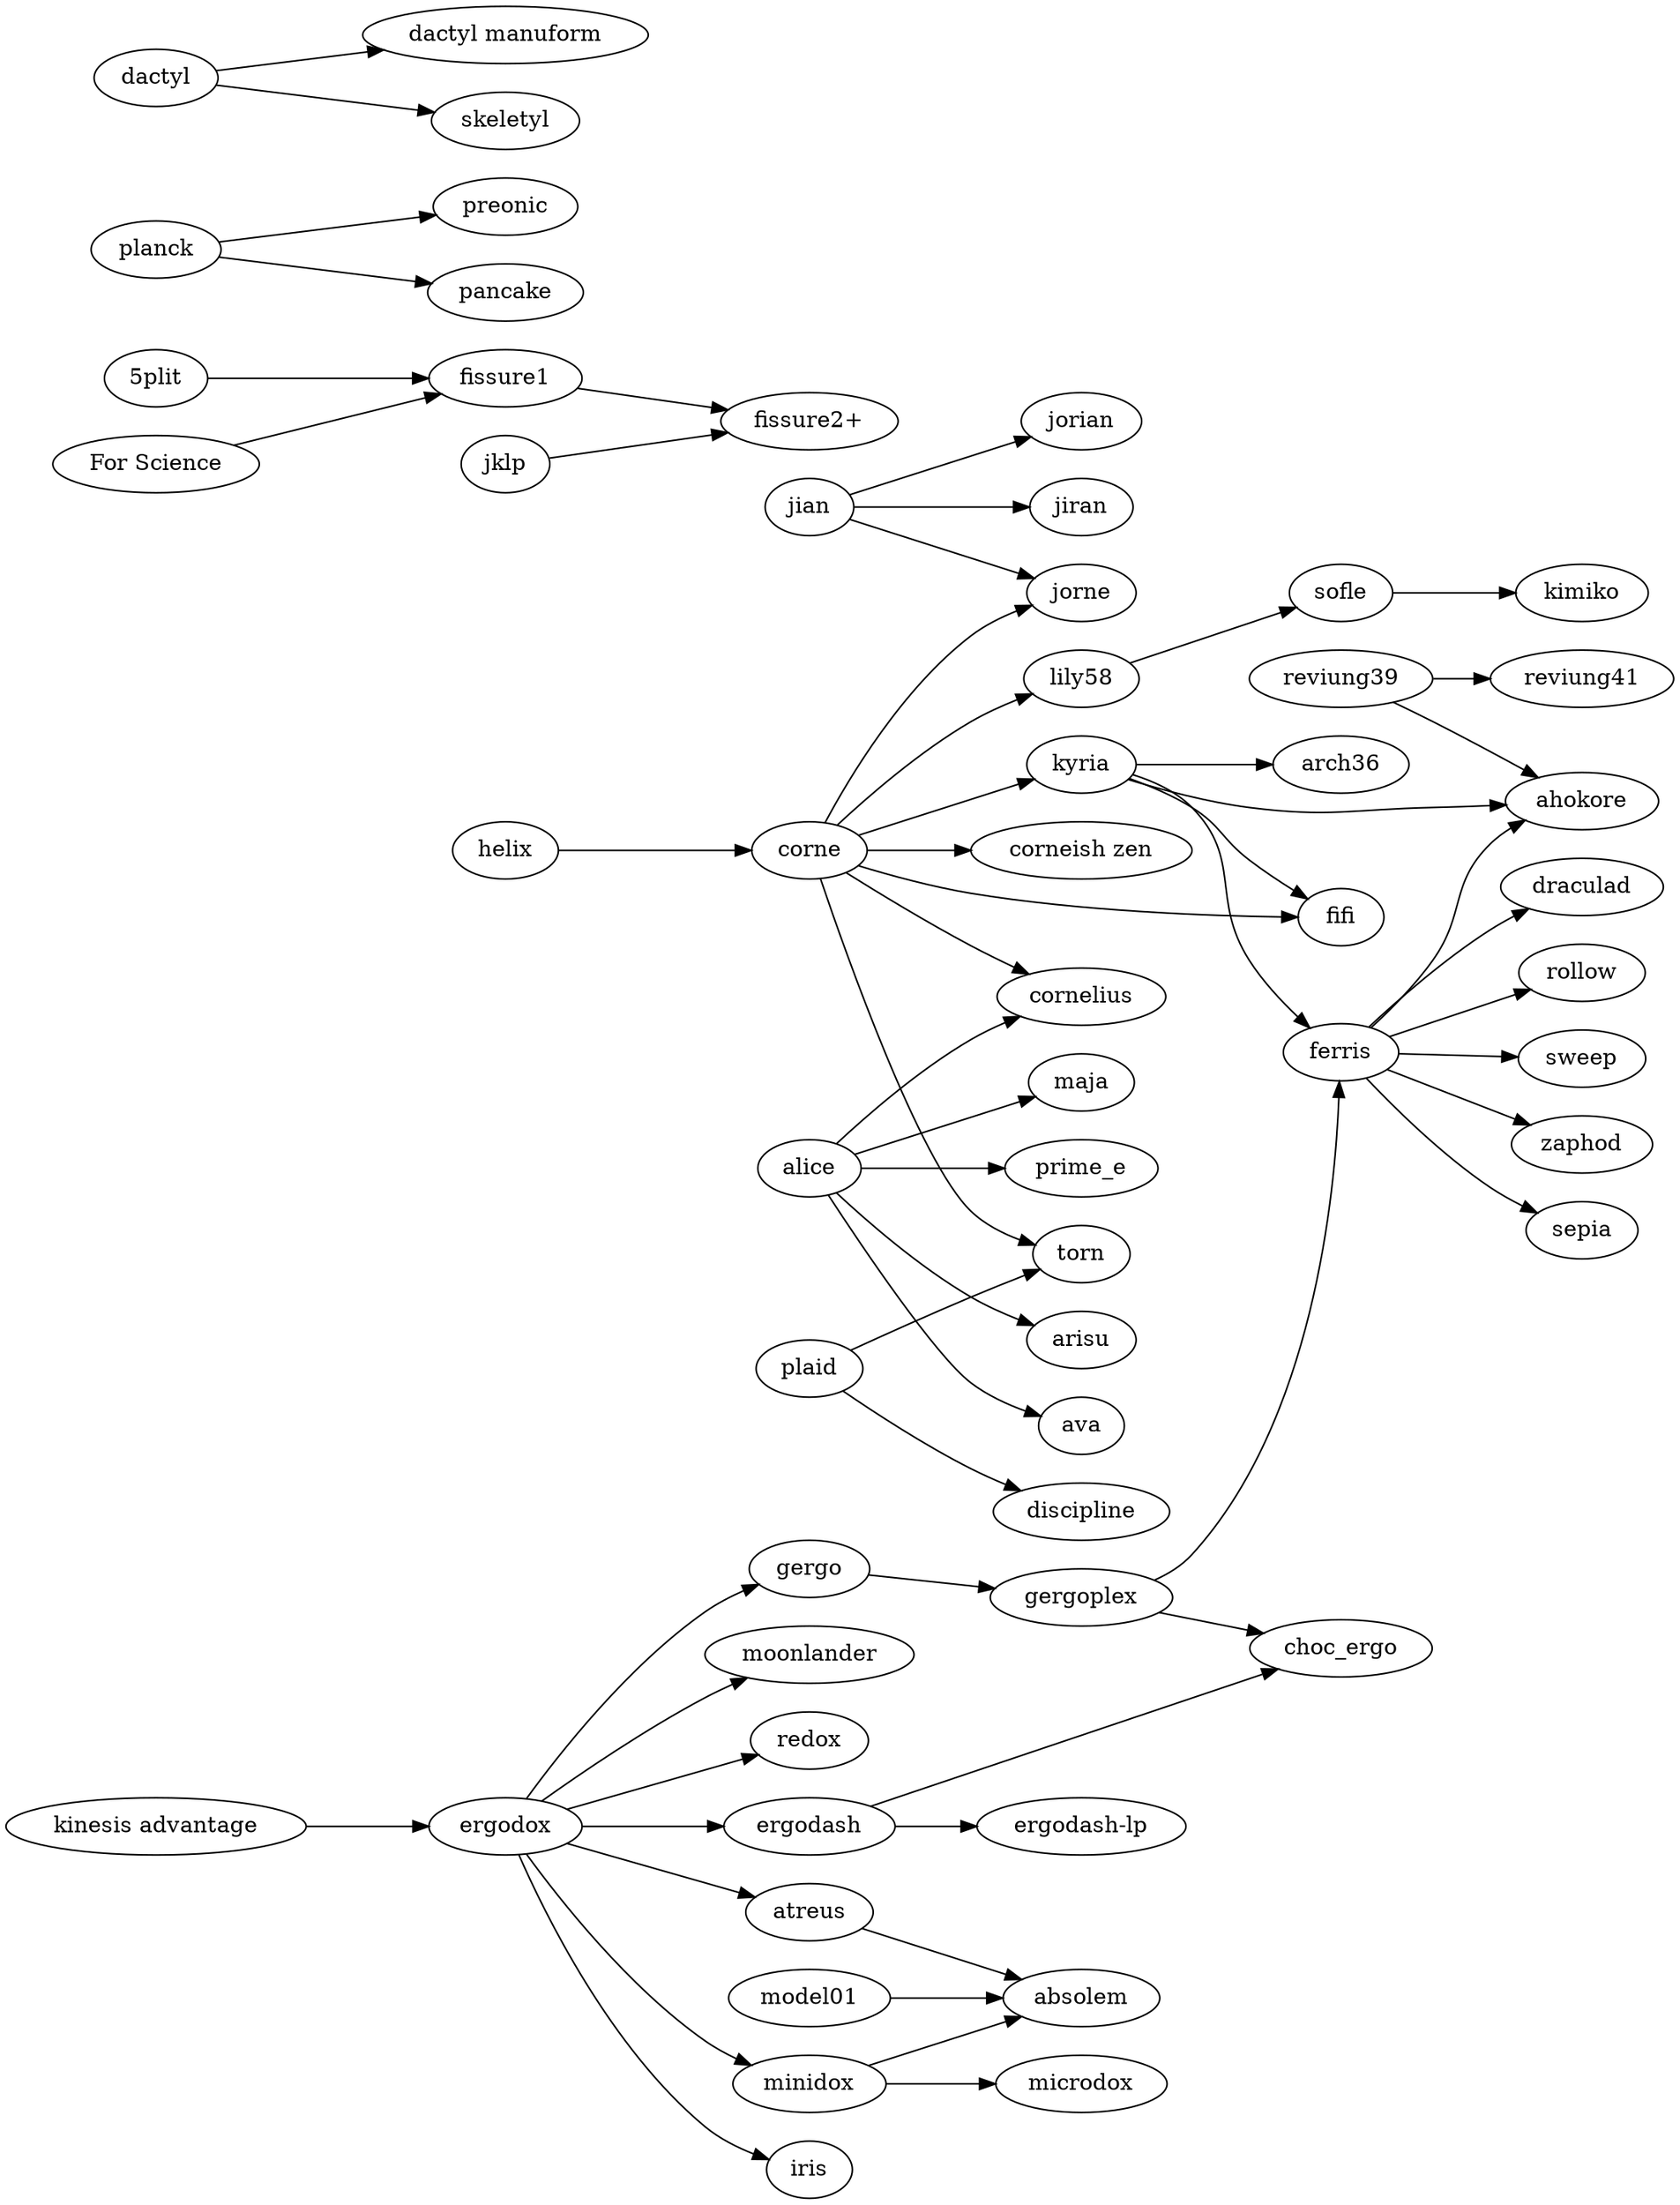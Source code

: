 digraph {
  rankdir=LR;

  subgraph splits {
    helix -> corne;
    jian -> jorian; 
    jian -> jorne; 
    jian -> jiran;

    corne -> {
      jorne;
      "corneish zen";
      cornelius;
      fifi;
      kyria;
      lily58;
      torn;
    };

    lily58 -> sofle;

    kyria -> {
        ahokore;
        arch36;
        ferris;
        fifi;
    };

    "kinesis advantage" -> ergodox;

    ergodox -> {
      atreus;
      ergodash;
      gergo;
      iris;
      minidox;
      moonlander;
      redox;
    };

    ergodash -> {
      "ergodash-lp";
      choc_ergo;
    };

    gergo -> gergoplex;
    gergoplex -> {
      ferris;
      choc_ergo;
    };

    ferris -> {
      ahokore;
      sepia;
      draculad;
      rollow;
      sweep;
      zaphod;
    };

    minidox -> {
      absolem;
      microdox;
    };

    model01 -> {
      absolem;
    };

    sofle -> kimiko;

    "5plit" -> "fissure1";
    "For Science" -> "fissure1";
    fissure1 -> "fissure2+";
    jklp -> "fissure2+";
  }

  subgraph unibody {
    atreus -> {
      absolem;
    };
    reviung39 -> {
      ahokore;
      reviung41;
    };
  };

  subgraph ortholinear {
    plaid -> {
      discipline;
      torn;
    };
    planck -> {
      preonic;
      pancake;
    };
  }

  subgraph {
    dactyl -> {
      "dactyl manuform";
      skeletyl;
    }
  }

  subgraph alicefamily {
    alice -> {
      arisu;
      ava;
      cornelius;
      maja;
      prime_e;
    }
  }
}

